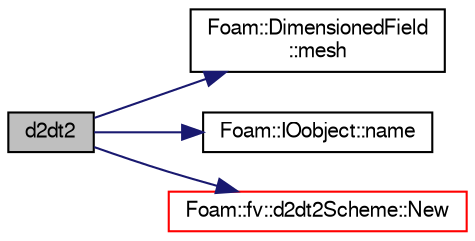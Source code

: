 digraph "d2dt2"
{
  bgcolor="transparent";
  edge [fontname="FreeSans",fontsize="10",labelfontname="FreeSans",labelfontsize="10"];
  node [fontname="FreeSans",fontsize="10",shape=record];
  rankdir="LR";
  Node2020 [label="d2dt2",height=0.2,width=0.4,color="black", fillcolor="grey75", style="filled", fontcolor="black"];
  Node2020 -> Node2021 [color="midnightblue",fontsize="10",style="solid",fontname="FreeSans"];
  Node2021 [label="Foam::DimensionedField\l::mesh",height=0.2,width=0.4,color="black",URL="$a26390.html#a8f1110830348a1448a14ab5e3cf47e3b",tooltip="Return mesh. "];
  Node2020 -> Node2022 [color="midnightblue",fontsize="10",style="solid",fontname="FreeSans"];
  Node2022 [label="Foam::IOobject::name",height=0.2,width=0.4,color="black",URL="$a26142.html#acc80e00a8ac919288fb55bd14cc88bf6",tooltip="Return name. "];
  Node2020 -> Node2023 [color="midnightblue",fontsize="10",style="solid",fontname="FreeSans"];
  Node2023 [label="Foam::fv::d2dt2Scheme::New",height=0.2,width=0.4,color="red",URL="$a22454.html#a60670b82e2875dd4e0c98fa8d4198272",tooltip="Return a pointer to a new d2dt2Scheme created on freestore. "];
}
